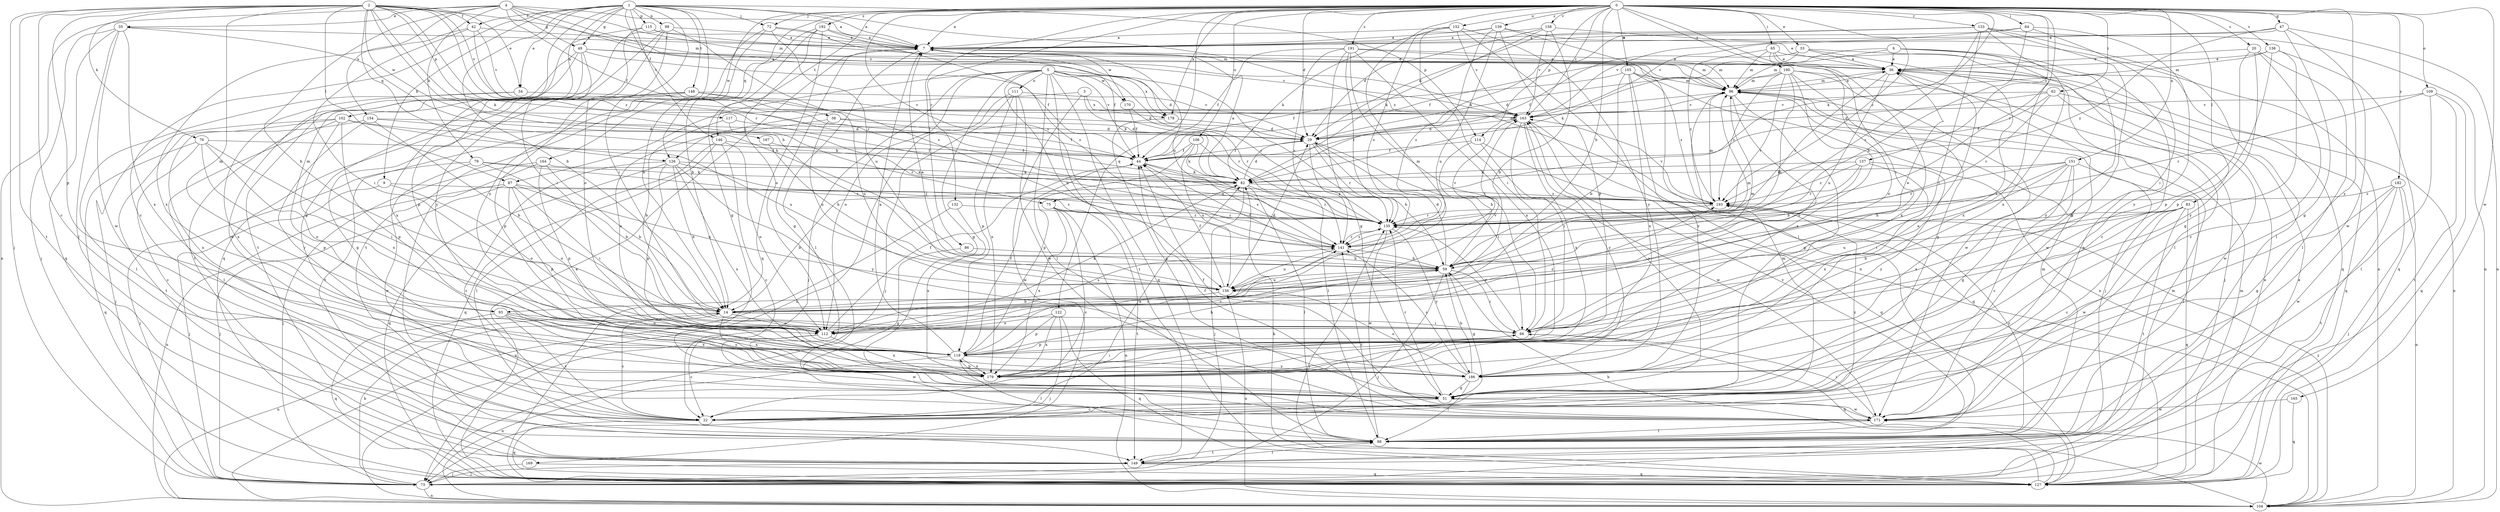strict digraph  {
0;
1;
2;
3;
4;
5;
6;
7;
9;
14;
20;
22;
29;
33;
34;
35;
36;
38;
42;
44;
47;
49;
51;
59;
62;
64;
65;
66;
72;
73;
75;
76;
79;
82;
83;
86;
87;
88;
93;
96;
98;
102;
104;
105;
106;
109;
111;
112;
114;
115;
117;
119;
122;
126;
127;
132;
133;
135;
136;
137;
139;
141;
146;
148;
149;
151;
152;
154;
156;
158;
163;
164;
165;
167;
169;
170;
171;
178;
179;
182;
186;
190;
191;
192;
193;
0 -> 7  [label=a];
0 -> 20  [label=c];
0 -> 29  [label=d];
0 -> 33  [label=e];
0 -> 47  [label=g];
0 -> 59  [label=h];
0 -> 62  [label=i];
0 -> 64  [label=i];
0 -> 65  [label=i];
0 -> 66  [label=i];
0 -> 72  [label=j];
0 -> 75  [label=k];
0 -> 83  [label=l];
0 -> 86  [label=l];
0 -> 93  [label=m];
0 -> 105  [label=o];
0 -> 106  [label=o];
0 -> 109  [label=o];
0 -> 114  [label=p];
0 -> 122  [label=q];
0 -> 126  [label=q];
0 -> 132  [label=r];
0 -> 133  [label=r];
0 -> 135  [label=r];
0 -> 136  [label=s];
0 -> 137  [label=s];
0 -> 139  [label=s];
0 -> 141  [label=s];
0 -> 146  [label=t];
0 -> 151  [label=u];
0 -> 152  [label=u];
0 -> 158  [label=v];
0 -> 163  [label=v];
0 -> 164  [label=w];
0 -> 165  [label=w];
0 -> 178  [label=x];
0 -> 182  [label=y];
0 -> 186  [label=y];
0 -> 190  [label=z];
0 -> 191  [label=z];
0 -> 192  [label=z];
0 -> 193  [label=z];
1 -> 7  [label=a];
1 -> 9  [label=b];
1 -> 14  [label=b];
1 -> 22  [label=c];
1 -> 34  [label=e];
1 -> 38  [label=f];
1 -> 42  [label=f];
1 -> 49  [label=g];
1 -> 66  [label=i];
1 -> 72  [label=j];
1 -> 93  [label=m];
1 -> 98  [label=n];
1 -> 102  [label=n];
1 -> 114  [label=p];
1 -> 115  [label=p];
1 -> 146  [label=t];
1 -> 148  [label=t];
1 -> 186  [label=y];
1 -> 193  [label=z];
2 -> 22  [label=c];
2 -> 34  [label=e];
2 -> 42  [label=f];
2 -> 59  [label=h];
2 -> 73  [label=j];
2 -> 75  [label=k];
2 -> 76  [label=k];
2 -> 87  [label=l];
2 -> 93  [label=m];
2 -> 96  [label=m];
2 -> 117  [label=p];
2 -> 119  [label=p];
2 -> 126  [label=q];
2 -> 135  [label=r];
2 -> 149  [label=t];
2 -> 163  [label=v];
2 -> 167  [label=w];
2 -> 193  [label=z];
3 -> 126  [label=q];
3 -> 135  [label=r];
3 -> 169  [label=w];
3 -> 178  [label=x];
4 -> 7  [label=a];
4 -> 14  [label=b];
4 -> 35  [label=e];
4 -> 44  [label=f];
4 -> 49  [label=g];
4 -> 79  [label=k];
4 -> 96  [label=m];
4 -> 104  [label=n];
4 -> 154  [label=u];
4 -> 163  [label=v];
4 -> 178  [label=x];
5 -> 29  [label=d];
5 -> 51  [label=g];
5 -> 73  [label=j];
5 -> 82  [label=k];
5 -> 87  [label=l];
5 -> 88  [label=l];
5 -> 111  [label=o];
5 -> 112  [label=o];
5 -> 127  [label=q];
5 -> 135  [label=r];
5 -> 149  [label=t];
5 -> 156  [label=u];
5 -> 170  [label=w];
5 -> 178  [label=x];
6 -> 36  [label=e];
6 -> 44  [label=f];
6 -> 96  [label=m];
6 -> 127  [label=q];
6 -> 179  [label=x];
6 -> 186  [label=y];
7 -> 36  [label=e];
7 -> 44  [label=f];
7 -> 51  [label=g];
7 -> 88  [label=l];
7 -> 96  [label=m];
7 -> 141  [label=s];
7 -> 170  [label=w];
9 -> 73  [label=j];
9 -> 112  [label=o];
9 -> 193  [label=z];
14 -> 22  [label=c];
14 -> 66  [label=i];
14 -> 104  [label=n];
14 -> 112  [label=o];
14 -> 141  [label=s];
14 -> 163  [label=v];
14 -> 179  [label=x];
20 -> 22  [label=c];
20 -> 36  [label=e];
20 -> 88  [label=l];
20 -> 119  [label=p];
20 -> 186  [label=y];
22 -> 82  [label=k];
22 -> 96  [label=m];
22 -> 127  [label=q];
22 -> 193  [label=z];
29 -> 44  [label=f];
29 -> 59  [label=h];
29 -> 66  [label=i];
29 -> 96  [label=m];
29 -> 135  [label=r];
29 -> 141  [label=s];
33 -> 22  [label=c];
33 -> 36  [label=e];
33 -> 44  [label=f];
33 -> 66  [label=i];
33 -> 82  [label=k];
34 -> 88  [label=l];
34 -> 163  [label=v];
34 -> 179  [label=x];
35 -> 7  [label=a];
35 -> 59  [label=h];
35 -> 73  [label=j];
35 -> 88  [label=l];
35 -> 127  [label=q];
35 -> 171  [label=w];
35 -> 179  [label=x];
36 -> 96  [label=m];
36 -> 104  [label=n];
36 -> 135  [label=r];
36 -> 156  [label=u];
36 -> 171  [label=w];
38 -> 29  [label=d];
38 -> 44  [label=f];
38 -> 112  [label=o];
38 -> 156  [label=u];
42 -> 7  [label=a];
42 -> 66  [label=i];
42 -> 135  [label=r];
42 -> 163  [label=v];
42 -> 179  [label=x];
44 -> 82  [label=k];
44 -> 141  [label=s];
47 -> 7  [label=a];
47 -> 51  [label=g];
47 -> 104  [label=n];
47 -> 163  [label=v];
47 -> 171  [label=w];
47 -> 193  [label=z];
49 -> 36  [label=e];
49 -> 44  [label=f];
49 -> 119  [label=p];
49 -> 149  [label=t];
49 -> 163  [label=v];
49 -> 171  [label=w];
49 -> 179  [label=x];
51 -> 22  [label=c];
51 -> 44  [label=f];
51 -> 135  [label=r];
51 -> 163  [label=v];
51 -> 171  [label=w];
59 -> 29  [label=d];
59 -> 44  [label=f];
59 -> 51  [label=g];
59 -> 66  [label=i];
59 -> 73  [label=j];
59 -> 96  [label=m];
59 -> 112  [label=o];
59 -> 156  [label=u];
62 -> 29  [label=d];
62 -> 44  [label=f];
62 -> 127  [label=q];
62 -> 135  [label=r];
62 -> 163  [label=v];
62 -> 171  [label=w];
64 -> 7  [label=a];
64 -> 59  [label=h];
64 -> 66  [label=i];
64 -> 163  [label=v];
64 -> 186  [label=y];
65 -> 36  [label=e];
65 -> 88  [label=l];
65 -> 96  [label=m];
65 -> 112  [label=o];
65 -> 179  [label=x];
65 -> 193  [label=z];
66 -> 119  [label=p];
66 -> 127  [label=q];
66 -> 135  [label=r];
72 -> 7  [label=a];
72 -> 14  [label=b];
72 -> 135  [label=r];
72 -> 149  [label=t];
72 -> 156  [label=u];
73 -> 14  [label=b];
73 -> 36  [label=e];
73 -> 96  [label=m];
73 -> 104  [label=n];
75 -> 22  [label=c];
75 -> 104  [label=n];
75 -> 135  [label=r];
75 -> 149  [label=t];
75 -> 179  [label=x];
76 -> 22  [label=c];
76 -> 44  [label=f];
76 -> 66  [label=i];
76 -> 112  [label=o];
76 -> 119  [label=p];
76 -> 127  [label=q];
79 -> 14  [label=b];
79 -> 73  [label=j];
79 -> 82  [label=k];
79 -> 135  [label=r];
79 -> 171  [label=w];
82 -> 7  [label=a];
82 -> 14  [label=b];
82 -> 29  [label=d];
82 -> 73  [label=j];
82 -> 88  [label=l];
82 -> 135  [label=r];
82 -> 193  [label=z];
83 -> 14  [label=b];
83 -> 22  [label=c];
83 -> 127  [label=q];
83 -> 135  [label=r];
83 -> 149  [label=t];
83 -> 156  [label=u];
83 -> 171  [label=w];
86 -> 51  [label=g];
86 -> 59  [label=h];
87 -> 66  [label=i];
87 -> 73  [label=j];
87 -> 104  [label=n];
87 -> 112  [label=o];
87 -> 119  [label=p];
87 -> 156  [label=u];
87 -> 193  [label=z];
88 -> 96  [label=m];
88 -> 141  [label=s];
88 -> 149  [label=t];
88 -> 163  [label=v];
88 -> 193  [label=z];
93 -> 22  [label=c];
93 -> 112  [label=o];
93 -> 127  [label=q];
93 -> 179  [label=x];
93 -> 186  [label=y];
96 -> 36  [label=e];
96 -> 51  [label=g];
96 -> 73  [label=j];
96 -> 112  [label=o];
96 -> 163  [label=v];
98 -> 7  [label=a];
98 -> 51  [label=g];
98 -> 112  [label=o];
98 -> 127  [label=q];
98 -> 141  [label=s];
98 -> 186  [label=y];
102 -> 29  [label=d];
102 -> 73  [label=j];
102 -> 88  [label=l];
102 -> 119  [label=p];
102 -> 149  [label=t];
102 -> 156  [label=u];
102 -> 179  [label=x];
104 -> 135  [label=r];
104 -> 156  [label=u];
104 -> 171  [label=w];
104 -> 193  [label=z];
105 -> 14  [label=b];
105 -> 44  [label=f];
105 -> 96  [label=m];
105 -> 104  [label=n];
105 -> 179  [label=x];
105 -> 186  [label=y];
105 -> 193  [label=z];
106 -> 44  [label=f];
106 -> 82  [label=k];
106 -> 88  [label=l];
106 -> 119  [label=p];
106 -> 156  [label=u];
109 -> 88  [label=l];
109 -> 127  [label=q];
109 -> 135  [label=r];
109 -> 149  [label=t];
109 -> 163  [label=v];
111 -> 73  [label=j];
111 -> 104  [label=n];
111 -> 119  [label=p];
111 -> 163  [label=v];
111 -> 171  [label=w];
111 -> 179  [label=x];
112 -> 22  [label=c];
112 -> 44  [label=f];
112 -> 82  [label=k];
112 -> 171  [label=w];
112 -> 179  [label=x];
112 -> 193  [label=z];
114 -> 44  [label=f];
114 -> 59  [label=h];
114 -> 127  [label=q];
114 -> 171  [label=w];
115 -> 7  [label=a];
115 -> 66  [label=i];
115 -> 96  [label=m];
115 -> 149  [label=t];
117 -> 14  [label=b];
117 -> 29  [label=d];
117 -> 135  [label=r];
119 -> 7  [label=a];
119 -> 44  [label=f];
119 -> 59  [label=h];
119 -> 88  [label=l];
119 -> 104  [label=n];
119 -> 141  [label=s];
119 -> 179  [label=x];
119 -> 186  [label=y];
122 -> 73  [label=j];
122 -> 112  [label=o];
122 -> 119  [label=p];
122 -> 127  [label=q];
122 -> 179  [label=x];
126 -> 14  [label=b];
126 -> 22  [label=c];
126 -> 82  [label=k];
126 -> 119  [label=p];
126 -> 127  [label=q];
126 -> 141  [label=s];
126 -> 179  [label=x];
126 -> 186  [label=y];
127 -> 7  [label=a];
127 -> 36  [label=e];
127 -> 59  [label=h];
127 -> 82  [label=k];
127 -> 96  [label=m];
132 -> 104  [label=n];
132 -> 135  [label=r];
132 -> 179  [label=x];
133 -> 7  [label=a];
133 -> 29  [label=d];
133 -> 51  [label=g];
133 -> 66  [label=i];
133 -> 82  [label=k];
133 -> 88  [label=l];
133 -> 104  [label=n];
133 -> 141  [label=s];
133 -> 179  [label=x];
135 -> 141  [label=s];
135 -> 171  [label=w];
135 -> 186  [label=y];
136 -> 36  [label=e];
136 -> 51  [label=g];
136 -> 96  [label=m];
136 -> 119  [label=p];
136 -> 127  [label=q];
137 -> 59  [label=h];
137 -> 82  [label=k];
137 -> 135  [label=r];
137 -> 179  [label=x];
137 -> 186  [label=y];
137 -> 193  [label=z];
139 -> 7  [label=a];
139 -> 36  [label=e];
139 -> 82  [label=k];
139 -> 88  [label=l];
139 -> 119  [label=p];
139 -> 141  [label=s];
139 -> 156  [label=u];
141 -> 59  [label=h];
141 -> 135  [label=r];
141 -> 156  [label=u];
141 -> 163  [label=v];
146 -> 22  [label=c];
146 -> 44  [label=f];
146 -> 88  [label=l];
146 -> 112  [label=o];
146 -> 127  [label=q];
148 -> 29  [label=d];
148 -> 51  [label=g];
148 -> 119  [label=p];
148 -> 149  [label=t];
148 -> 156  [label=u];
148 -> 163  [label=v];
149 -> 73  [label=j];
149 -> 88  [label=l];
149 -> 127  [label=q];
151 -> 22  [label=c];
151 -> 51  [label=g];
151 -> 59  [label=h];
151 -> 66  [label=i];
151 -> 82  [label=k];
151 -> 88  [label=l];
151 -> 135  [label=r];
151 -> 179  [label=x];
152 -> 7  [label=a];
152 -> 66  [label=i];
152 -> 104  [label=n];
152 -> 141  [label=s];
152 -> 163  [label=v];
152 -> 186  [label=y];
154 -> 14  [label=b];
154 -> 29  [label=d];
154 -> 82  [label=k];
154 -> 179  [label=x];
154 -> 186  [label=y];
156 -> 7  [label=a];
156 -> 14  [label=b];
156 -> 29  [label=d];
156 -> 36  [label=e];
156 -> 44  [label=f];
156 -> 96  [label=m];
158 -> 7  [label=a];
158 -> 14  [label=b];
158 -> 29  [label=d];
158 -> 82  [label=k];
158 -> 104  [label=n];
158 -> 163  [label=v];
163 -> 29  [label=d];
163 -> 66  [label=i];
163 -> 127  [label=q];
163 -> 179  [label=x];
163 -> 186  [label=y];
164 -> 14  [label=b];
164 -> 22  [label=c];
164 -> 73  [label=j];
164 -> 82  [label=k];
164 -> 119  [label=p];
165 -> 127  [label=q];
165 -> 171  [label=w];
167 -> 44  [label=f];
167 -> 59  [label=h];
169 -> 73  [label=j];
169 -> 127  [label=q];
170 -> 44  [label=f];
170 -> 135  [label=r];
171 -> 36  [label=e];
171 -> 44  [label=f];
171 -> 66  [label=i];
171 -> 88  [label=l];
178 -> 29  [label=d];
178 -> 51  [label=g];
179 -> 36  [label=e];
179 -> 66  [label=i];
179 -> 119  [label=p];
182 -> 51  [label=g];
182 -> 73  [label=j];
182 -> 104  [label=n];
182 -> 149  [label=t];
182 -> 171  [label=w];
182 -> 193  [label=z];
186 -> 51  [label=g];
186 -> 59  [label=h];
186 -> 88  [label=l];
186 -> 141  [label=s];
186 -> 156  [label=u];
190 -> 29  [label=d];
190 -> 51  [label=g];
190 -> 59  [label=h];
190 -> 73  [label=j];
190 -> 96  [label=m];
190 -> 135  [label=r];
190 -> 171  [label=w];
190 -> 179  [label=x];
190 -> 193  [label=z];
191 -> 36  [label=e];
191 -> 44  [label=f];
191 -> 51  [label=g];
191 -> 66  [label=i];
191 -> 96  [label=m];
191 -> 135  [label=r];
191 -> 141  [label=s];
191 -> 179  [label=x];
192 -> 7  [label=a];
192 -> 14  [label=b];
192 -> 51  [label=g];
192 -> 112  [label=o];
192 -> 127  [label=q];
192 -> 141  [label=s];
193 -> 96  [label=m];
193 -> 135  [label=r];
193 -> 163  [label=v];
}
